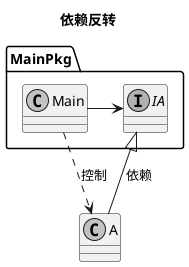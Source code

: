@startuml 
skinparam monochrome true
title 依赖反转

package MainPkg {
interface IA
Main -> IA
}
IA <|-- A : 依赖
Main ..> A :控制
@enduml
